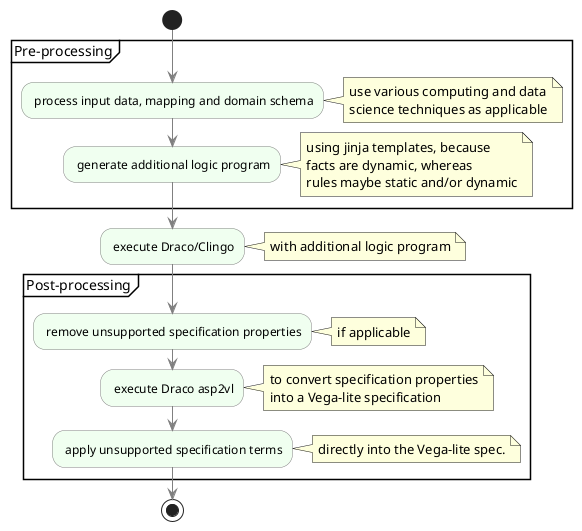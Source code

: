 @startuml

skinparam ActivityBackgroundColor honeydew
skinparam ActivityDiamondBackgroundColor honeydew
skinparam ActivityBorderColor gray
skinparam ActivityDiamondBorderColor gray
skinparam ArrowColor gray

start

partition Pre-processing {
    : process input data, mapping and domain schema;
    note right: use various computing and data\nscience techniques as applicable
    : generate additional logic program;
    note right: using jinja templates, because\nfacts are dynamic, whereas\nrules maybe static and/or dynamic
}

: execute Draco/Clingo;
note right: with additional logic program

partition Post-processing {
    : remove unsupported specification properties;
    note right: if applicable
    : execute Draco asp2vl;
    note right: to convert specification properties\ninto a Vega-lite specification
    : apply unsupported specification terms;
    note right: directly into the Vega-lite spec.
}
stop

@enduml